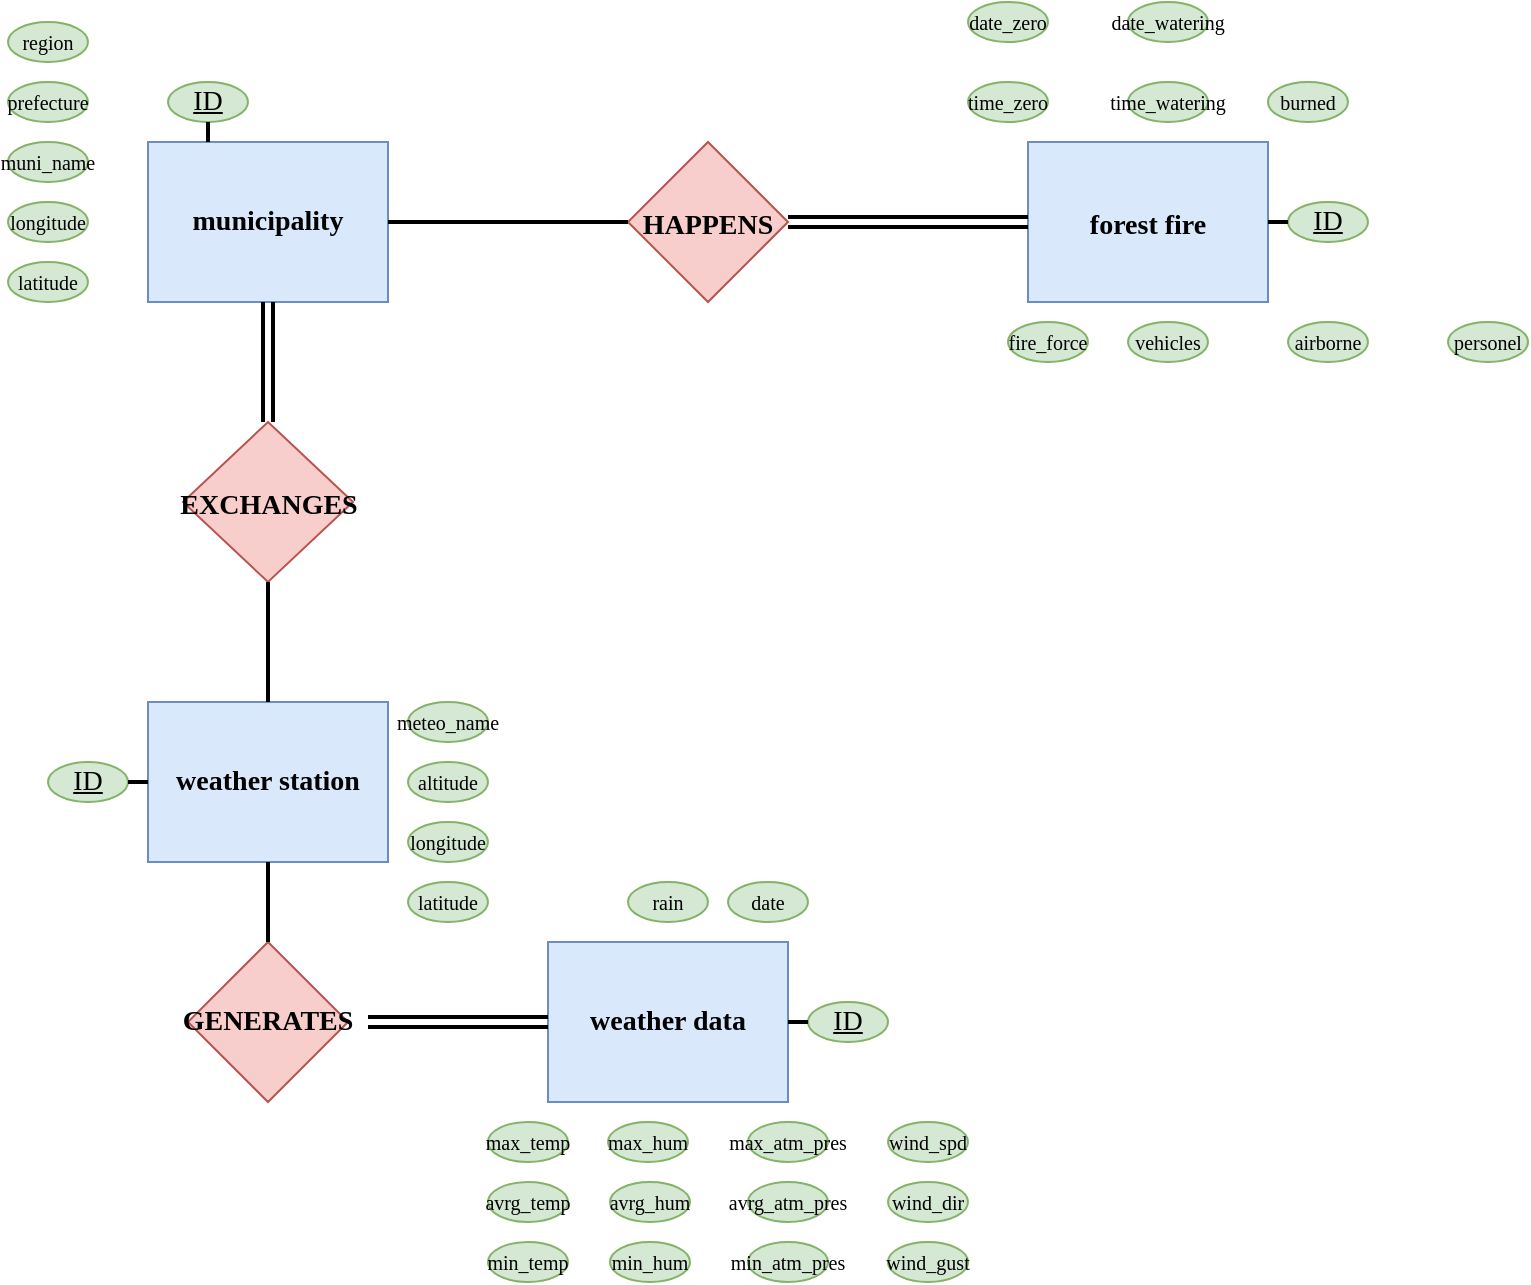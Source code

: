 <mxfile version="20.6.2"><diagram id="WWY81_JtuqOu2J2RoEmf" name="Page-1"><mxGraphModel dx="1151" dy="637" grid="1" gridSize="10" guides="1" tooltips="1" connect="1" arrows="1" fold="1" page="1" pageScale="1" pageWidth="850" pageHeight="1100" math="0" shadow="0"><root><mxCell id="0"/><mxCell id="1" parent="0"/><mxCell id="IWE4IvIM3m5MT6L9Yo8g-1" value="&lt;h2&gt;&lt;font style=&quot;font-size: 14px;&quot; face=&quot;Verdana&quot;&gt;forest fire&lt;/font&gt;&lt;/h2&gt;" style="rounded=0;whiteSpace=wrap;html=1;fillColor=#dae8fc;strokeColor=#6c8ebf;" parent="1" vertex="1"><mxGeometry x="560" y="120" width="120" height="80" as="geometry"/></mxCell><mxCell id="IWE4IvIM3m5MT6L9Yo8g-2" value="&lt;font face=&quot;Verdana&quot; style=&quot;font-size: 14px;&quot;&gt;&lt;b&gt;municipality&lt;/b&gt;&lt;/font&gt;" style="rounded=0;whiteSpace=wrap;html=1;fillColor=#dae8fc;strokeColor=#6c8ebf;" parent="1" vertex="1"><mxGeometry x="120" y="120" width="120" height="80" as="geometry"/></mxCell><mxCell id="IWE4IvIM3m5MT6L9Yo8g-3" value="&lt;b&gt;&lt;font face=&quot;Verdana&quot;&gt;&lt;font style=&quot;font-size: 14px;&quot;&gt;weather &lt;/font&gt;&lt;font style=&quot;font-size: 14px;&quot;&gt;station&lt;/font&gt;&lt;/font&gt;&lt;/b&gt;" style="rounded=0;whiteSpace=wrap;html=1;fillColor=#dae8fc;strokeColor=#6c8ebf;" parent="1" vertex="1"><mxGeometry x="120" y="400" width="120" height="80" as="geometry"/></mxCell><mxCell id="IWE4IvIM3m5MT6L9Yo8g-4" value="&lt;h2&gt;&lt;font face=&quot;Verdana&quot; style=&quot;font-size: 14px;&quot;&gt;HAPPENS&lt;/font&gt;&lt;/h2&gt;" style="rhombus;whiteSpace=wrap;html=1;fillColor=#f8cecc;strokeColor=#b85450;" parent="1" vertex="1"><mxGeometry x="360" y="120" width="80" height="80" as="geometry"/></mxCell><mxCell id="IWE4IvIM3m5MT6L9Yo8g-6" value="&lt;h2&gt;&lt;font style=&quot;font-size: 14px;&quot; face=&quot;Verdana&quot;&gt;EXCHANGES&lt;/font&gt;&lt;/h2&gt;" style="rhombus;whiteSpace=wrap;html=1;fillColor=#f8cecc;strokeColor=#b85450;" parent="1" vertex="1"><mxGeometry x="137.5" y="260" width="85" height="80" as="geometry"/></mxCell><mxCell id="IWE4IvIM3m5MT6L9Yo8g-7" value="&lt;b style=&quot;&quot;&gt;&lt;font face=&quot;Verdana&quot; style=&quot;font-size: 14px;&quot;&gt;GENERATES&lt;/font&gt;&lt;/b&gt;" style="rhombus;whiteSpace=wrap;html=1;fillColor=#f8cecc;strokeColor=#b85450;" parent="1" vertex="1"><mxGeometry x="140" y="520" width="80" height="80" as="geometry"/></mxCell><mxCell id="IWE4IvIM3m5MT6L9Yo8g-8" value="&lt;font color=&quot;#000000&quot;&gt;&lt;b&gt;weather data&lt;/b&gt;&lt;/font&gt;" style="rounded=0;whiteSpace=wrap;html=1;labelBackgroundColor=none;fontFamily=Verdana;fontSize=14;fillColor=#dae8fc;strokeColor=#6c8ebf;" parent="1" vertex="1"><mxGeometry x="320" y="520" width="120" height="80" as="geometry"/></mxCell><mxCell id="f_Eok9SNf_XsYcOHeP-y-2" style="edgeStyle=orthogonalEdgeStyle;rounded=0;orthogonalLoop=1;jettySize=auto;html=1;exitX=0.5;exitY=1;exitDx=0;exitDy=0;fontFamily=Verdana;fontSize=14;" edge="1" parent="1" source="IWE4IvIM3m5MT6L9Yo8g-2" target="IWE4IvIM3m5MT6L9Yo8g-2"><mxGeometry relative="1" as="geometry"/></mxCell><mxCell id="f_Eok9SNf_XsYcOHeP-y-4" style="edgeStyle=orthogonalEdgeStyle;rounded=0;orthogonalLoop=1;jettySize=auto;html=1;exitX=0.5;exitY=1;exitDx=0;exitDy=0;fontFamily=Verdana;fontSize=14;" edge="1" parent="1" source="IWE4IvIM3m5MT6L9Yo8g-2" target="IWE4IvIM3m5MT6L9Yo8g-2"><mxGeometry relative="1" as="geometry"/></mxCell><mxCell id="f_Eok9SNf_XsYcOHeP-y-6" value="" style="endArrow=none;html=1;rounded=0;fontFamily=Verdana;fontSize=14;entryX=0.5;entryY=0;entryDx=0;entryDy=0;exitX=0.5;exitY=1;exitDx=0;exitDy=0;strokeWidth=2;" edge="1" parent="1" source="IWE4IvIM3m5MT6L9Yo8g-6" target="IWE4IvIM3m5MT6L9Yo8g-3"><mxGeometry width="50" height="50" relative="1" as="geometry"><mxPoint x="480" y="410" as="sourcePoint"/><mxPoint x="530" y="360" as="targetPoint"/></mxGeometry></mxCell><mxCell id="f_Eok9SNf_XsYcOHeP-y-8" value="" style="shape=link;html=1;rounded=0;fontFamily=Verdana;fontSize=14;entryX=0.5;entryY=1;entryDx=0;entryDy=0;exitX=0.5;exitY=0;exitDx=0;exitDy=0;strokeWidth=2;" edge="1" parent="1" source="IWE4IvIM3m5MT6L9Yo8g-6" target="IWE4IvIM3m5MT6L9Yo8g-2"><mxGeometry width="100" relative="1" as="geometry"><mxPoint x="240" y="250" as="sourcePoint"/><mxPoint x="340" y="250" as="targetPoint"/></mxGeometry></mxCell><mxCell id="f_Eok9SNf_XsYcOHeP-y-9" value="" style="endArrow=none;html=1;rounded=0;strokeWidth=2;fontFamily=Verdana;fontSize=14;entryX=1;entryY=0.5;entryDx=0;entryDy=0;exitX=0;exitY=0.5;exitDx=0;exitDy=0;" edge="1" parent="1" source="IWE4IvIM3m5MT6L9Yo8g-4" target="IWE4IvIM3m5MT6L9Yo8g-2"><mxGeometry width="50" height="50" relative="1" as="geometry"><mxPoint x="480" y="410" as="sourcePoint"/><mxPoint x="530" y="360" as="targetPoint"/></mxGeometry></mxCell><mxCell id="f_Eok9SNf_XsYcOHeP-y-10" value="" style="shape=link;html=1;rounded=0;strokeWidth=2;fontFamily=Verdana;fontSize=14;exitX=1;exitY=0.5;exitDx=0;exitDy=0;entryX=0;entryY=0.5;entryDx=0;entryDy=0;" edge="1" parent="1" source="IWE4IvIM3m5MT6L9Yo8g-4" target="IWE4IvIM3m5MT6L9Yo8g-1"><mxGeometry width="100" relative="1" as="geometry"><mxPoint x="450" y="160" as="sourcePoint"/><mxPoint x="550" y="160" as="targetPoint"/></mxGeometry></mxCell><mxCell id="f_Eok9SNf_XsYcOHeP-y-11" value="" style="shape=link;html=1;rounded=0;strokeWidth=2;fontFamily=Verdana;fontSize=14;entryX=0;entryY=0.5;entryDx=0;entryDy=0;" edge="1" parent="1" target="IWE4IvIM3m5MT6L9Yo8g-8"><mxGeometry width="100" relative="1" as="geometry"><mxPoint x="230" y="560" as="sourcePoint"/><mxPoint x="300" y="560" as="targetPoint"/></mxGeometry></mxCell><mxCell id="f_Eok9SNf_XsYcOHeP-y-13" value="" style="endArrow=none;html=1;rounded=0;strokeWidth=2;fontFamily=Verdana;fontSize=14;entryX=0.5;entryY=1;entryDx=0;entryDy=0;" edge="1" parent="1" target="IWE4IvIM3m5MT6L9Yo8g-3"><mxGeometry width="50" height="50" relative="1" as="geometry"><mxPoint x="180" y="520" as="sourcePoint"/><mxPoint x="200" y="480" as="targetPoint"/></mxGeometry></mxCell><mxCell id="f_Eok9SNf_XsYcOHeP-y-14" value="ID" style="ellipse;whiteSpace=wrap;html=1;fontFamily=Verdana;fontSize=14;fontStyle=4;fillColor=#d5e8d4;strokeColor=#82b366;" vertex="1" parent="1"><mxGeometry x="130" y="90" width="40" height="20" as="geometry"/></mxCell><mxCell id="f_Eok9SNf_XsYcOHeP-y-16" value="" style="endArrow=none;html=1;rounded=0;strokeWidth=2;fontFamily=Verdana;fontSize=14;entryX=0.5;entryY=1;entryDx=0;entryDy=0;exitX=0.25;exitY=0;exitDx=0;exitDy=0;" edge="1" parent="1" source="IWE4IvIM3m5MT6L9Yo8g-2" target="f_Eok9SNf_XsYcOHeP-y-14"><mxGeometry width="50" height="50" relative="1" as="geometry"><mxPoint x="20" y="140" as="sourcePoint"/><mxPoint x="70" y="90" as="targetPoint"/></mxGeometry></mxCell><mxCell id="f_Eok9SNf_XsYcOHeP-y-17" value="ID" style="ellipse;whiteSpace=wrap;html=1;fontFamily=Verdana;fontSize=14;fontStyle=4;fillColor=#d5e8d4;strokeColor=#82b366;" vertex="1" parent="1"><mxGeometry x="690" y="150" width="40" height="20" as="geometry"/></mxCell><mxCell id="f_Eok9SNf_XsYcOHeP-y-18" value="ID" style="ellipse;whiteSpace=wrap;html=1;fontFamily=Verdana;fontSize=14;fontStyle=4;fillColor=#d5e8d4;strokeColor=#82b366;" vertex="1" parent="1"><mxGeometry x="70" y="430" width="40" height="20" as="geometry"/></mxCell><mxCell id="f_Eok9SNf_XsYcOHeP-y-19" value="ID" style="ellipse;whiteSpace=wrap;html=1;fontFamily=Verdana;fontSize=14;fontStyle=4;fillColor=#d5e8d4;strokeColor=#82b366;" vertex="1" parent="1"><mxGeometry x="450" y="550" width="40" height="20" as="geometry"/></mxCell><mxCell id="f_Eok9SNf_XsYcOHeP-y-20" value="" style="endArrow=none;html=1;rounded=0;strokeWidth=2;fontFamily=Verdana;fontSize=14;entryX=0;entryY=0.5;entryDx=0;entryDy=0;exitX=1;exitY=0.5;exitDx=0;exitDy=0;" edge="1" parent="1" source="IWE4IvIM3m5MT6L9Yo8g-1" target="f_Eok9SNf_XsYcOHeP-y-17"><mxGeometry width="50" height="50" relative="1" as="geometry"><mxPoint x="670" y="260" as="sourcePoint"/><mxPoint x="720" y="210" as="targetPoint"/></mxGeometry></mxCell><mxCell id="f_Eok9SNf_XsYcOHeP-y-21" value="" style="endArrow=none;html=1;rounded=0;strokeWidth=2;fontFamily=Verdana;fontSize=14;entryX=1;entryY=0.5;entryDx=0;entryDy=0;exitX=0;exitY=0.5;exitDx=0;exitDy=0;" edge="1" parent="1" source="IWE4IvIM3m5MT6L9Yo8g-3" target="f_Eok9SNf_XsYcOHeP-y-18"><mxGeometry width="50" height="50" relative="1" as="geometry"><mxPoint x="40" y="530" as="sourcePoint"/><mxPoint x="90" y="480" as="targetPoint"/></mxGeometry></mxCell><mxCell id="f_Eok9SNf_XsYcOHeP-y-22" value="" style="endArrow=none;html=1;rounded=0;strokeWidth=2;fontFamily=Verdana;fontSize=14;exitX=0;exitY=0.5;exitDx=0;exitDy=0;entryX=1;entryY=0.5;entryDx=0;entryDy=0;" edge="1" parent="1" source="f_Eok9SNf_XsYcOHeP-y-19" target="IWE4IvIM3m5MT6L9Yo8g-8"><mxGeometry width="50" height="50" relative="1" as="geometry"><mxPoint x="490" y="540" as="sourcePoint"/><mxPoint x="540" y="490" as="targetPoint"/></mxGeometry></mxCell><mxCell id="f_Eok9SNf_XsYcOHeP-y-23" value="&lt;font size=&quot;1&quot;&gt;time_zero&lt;/font&gt;" style="ellipse;whiteSpace=wrap;html=1;fontFamily=Verdana;fontSize=14;fontStyle=0;fillColor=#d5e8d4;strokeColor=#82b366;" vertex="1" parent="1"><mxGeometry x="530" y="90" width="40" height="20" as="geometry"/></mxCell><mxCell id="f_Eok9SNf_XsYcOHeP-y-24" value="&lt;font size=&quot;1&quot;&gt;date_zero&lt;/font&gt;" style="ellipse;whiteSpace=wrap;html=1;fontFamily=Verdana;fontSize=14;fontStyle=0;fillColor=#d5e8d4;strokeColor=#82b366;" vertex="1" parent="1"><mxGeometry x="530" y="50" width="40" height="20" as="geometry"/></mxCell><mxCell id="f_Eok9SNf_XsYcOHeP-y-25" value="&lt;font size=&quot;1&quot;&gt;time_watering&lt;br&gt;&lt;/font&gt;" style="ellipse;whiteSpace=wrap;html=1;fontFamily=Verdana;fontSize=14;fontStyle=0;fillColor=#d5e8d4;strokeColor=#82b366;" vertex="1" parent="1"><mxGeometry x="610" y="90" width="40" height="20" as="geometry"/></mxCell><mxCell id="f_Eok9SNf_XsYcOHeP-y-78" value="&lt;font size=&quot;1&quot;&gt;date_watering&lt;br&gt;&lt;/font&gt;" style="ellipse;whiteSpace=wrap;html=1;fontFamily=Verdana;fontSize=14;fontStyle=0;fillColor=#d5e8d4;strokeColor=#82b366;" vertex="1" parent="1"><mxGeometry x="610" y="50" width="40" height="20" as="geometry"/></mxCell><mxCell id="f_Eok9SNf_XsYcOHeP-y-79" value="&lt;font size=&quot;1&quot;&gt;burned&lt;br&gt;&lt;/font&gt;" style="ellipse;whiteSpace=wrap;html=1;fontFamily=Verdana;fontSize=14;fontStyle=0;fillColor=#d5e8d4;strokeColor=#82b366;" vertex="1" parent="1"><mxGeometry x="680" y="90" width="40" height="20" as="geometry"/></mxCell><mxCell id="f_Eok9SNf_XsYcOHeP-y-80" value="&lt;font size=&quot;1&quot;&gt;personel&lt;br&gt;&lt;/font&gt;" style="ellipse;whiteSpace=wrap;html=1;fontFamily=Verdana;fontSize=14;fontStyle=0;fillColor=#d5e8d4;strokeColor=#82b366;" vertex="1" parent="1"><mxGeometry x="770" y="210" width="40" height="20" as="geometry"/></mxCell><mxCell id="f_Eok9SNf_XsYcOHeP-y-81" value="&lt;font size=&quot;1&quot;&gt;vehicles&lt;br&gt;&lt;/font&gt;" style="ellipse;whiteSpace=wrap;html=1;fontFamily=Verdana;fontSize=14;fontStyle=0;fillColor=#d5e8d4;strokeColor=#82b366;" vertex="1" parent="1"><mxGeometry x="610" y="210" width="40" height="20" as="geometry"/></mxCell><mxCell id="f_Eok9SNf_XsYcOHeP-y-82" value="&lt;font size=&quot;1&quot;&gt;airborne&lt;br&gt;&lt;/font&gt;" style="ellipse;whiteSpace=wrap;html=1;fontFamily=Verdana;fontSize=14;fontStyle=0;fillColor=#d5e8d4;strokeColor=#82b366;" vertex="1" parent="1"><mxGeometry x="690" y="210" width="40" height="20" as="geometry"/></mxCell><mxCell id="f_Eok9SNf_XsYcOHeP-y-85" value="&lt;font size=&quot;1&quot;&gt;region&lt;/font&gt;" style="ellipse;whiteSpace=wrap;html=1;fontFamily=Verdana;fontSize=14;fontStyle=0;fillColor=#d5e8d4;strokeColor=#82b366;" vertex="1" parent="1"><mxGeometry x="50" y="60" width="40" height="20" as="geometry"/></mxCell><mxCell id="f_Eok9SNf_XsYcOHeP-y-86" value="&lt;font size=&quot;1&quot;&gt;prefecture&lt;br&gt;&lt;/font&gt;" style="ellipse;whiteSpace=wrap;html=1;fontFamily=Verdana;fontSize=14;fontStyle=0;fillColor=#d5e8d4;strokeColor=#82b366;" vertex="1" parent="1"><mxGeometry x="50" y="90" width="40" height="20" as="geometry"/></mxCell><mxCell id="f_Eok9SNf_XsYcOHeP-y-87" value="&lt;font size=&quot;1&quot;&gt;longitude&lt;br&gt;&lt;/font&gt;" style="ellipse;whiteSpace=wrap;html=1;fontFamily=Verdana;fontSize=14;fontStyle=0;fillColor=#d5e8d4;strokeColor=#82b366;" vertex="1" parent="1"><mxGeometry x="50" y="150" width="40" height="20" as="geometry"/></mxCell><mxCell id="f_Eok9SNf_XsYcOHeP-y-88" value="&lt;font size=&quot;1&quot;&gt;muni_name&lt;br&gt;&lt;/font&gt;" style="ellipse;whiteSpace=wrap;html=1;fontFamily=Verdana;fontSize=14;fontStyle=0;fillColor=#d5e8d4;strokeColor=#82b366;" vertex="1" parent="1"><mxGeometry x="50" y="120" width="40" height="20" as="geometry"/></mxCell><mxCell id="f_Eok9SNf_XsYcOHeP-y-89" value="&lt;font size=&quot;1&quot;&gt;latitude&lt;br&gt;&lt;/font&gt;" style="ellipse;whiteSpace=wrap;html=1;fontFamily=Verdana;fontSize=14;fontStyle=0;fillColor=#d5e8d4;strokeColor=#82b366;" vertex="1" parent="1"><mxGeometry x="50" y="180" width="40" height="20" as="geometry"/></mxCell><mxCell id="f_Eok9SNf_XsYcOHeP-y-90" value="&lt;font size=&quot;1&quot;&gt;meteo_name&lt;/font&gt;" style="ellipse;whiteSpace=wrap;html=1;fontFamily=Verdana;fontSize=14;fontStyle=0;fillColor=#d5e8d4;strokeColor=#82b366;" vertex="1" parent="1"><mxGeometry x="250" y="400" width="40" height="20" as="geometry"/></mxCell><mxCell id="f_Eok9SNf_XsYcOHeP-y-92" value="&lt;font size=&quot;1&quot;&gt;longitude&lt;br&gt;&lt;/font&gt;" style="ellipse;whiteSpace=wrap;html=1;fontFamily=Verdana;fontSize=14;fontStyle=0;fillColor=#d5e8d4;strokeColor=#82b366;" vertex="1" parent="1"><mxGeometry x="250" y="460" width="40" height="20" as="geometry"/></mxCell><mxCell id="f_Eok9SNf_XsYcOHeP-y-93" value="&lt;font size=&quot;1&quot;&gt;altitude&lt;br&gt;&lt;/font&gt;" style="ellipse;whiteSpace=wrap;html=1;fontFamily=Verdana;fontSize=14;fontStyle=0;fillColor=#d5e8d4;strokeColor=#82b366;" vertex="1" parent="1"><mxGeometry x="250" y="430" width="40" height="20" as="geometry"/></mxCell><mxCell id="f_Eok9SNf_XsYcOHeP-y-94" value="&lt;font size=&quot;1&quot;&gt;latitude&lt;br&gt;&lt;/font&gt;" style="ellipse;whiteSpace=wrap;html=1;fontFamily=Verdana;fontSize=14;fontStyle=0;fillColor=#d5e8d4;strokeColor=#82b366;" vertex="1" parent="1"><mxGeometry x="250" y="490" width="40" height="20" as="geometry"/></mxCell><mxCell id="f_Eok9SNf_XsYcOHeP-y-116" value="&lt;font size=&quot;1&quot;&gt;max_temp&lt;br&gt;&lt;/font&gt;" style="ellipse;whiteSpace=wrap;html=1;fontFamily=Verdana;fontSize=14;fontStyle=0;fillColor=#d5e8d4;strokeColor=#82b366;" vertex="1" parent="1"><mxGeometry x="290" y="610" width="40" height="20" as="geometry"/></mxCell><mxCell id="f_Eok9SNf_XsYcOHeP-y-118" value="&lt;font size=&quot;1&quot;&gt;avrg_temp&lt;br&gt;&lt;/font&gt;" style="ellipse;whiteSpace=wrap;html=1;fontFamily=Verdana;fontSize=14;fontStyle=0;fillColor=#d5e8d4;strokeColor=#82b366;" vertex="1" parent="1"><mxGeometry x="290" y="640" width="40" height="20" as="geometry"/></mxCell><mxCell id="f_Eok9SNf_XsYcOHeP-y-119" value="&lt;font size=&quot;1&quot;&gt;min_temp&lt;br&gt;&lt;/font&gt;" style="ellipse;whiteSpace=wrap;html=1;fontFamily=Verdana;fontSize=14;fontStyle=0;fillColor=#d5e8d4;strokeColor=#82b366;" vertex="1" parent="1"><mxGeometry x="290" y="670" width="40" height="20" as="geometry"/></mxCell><mxCell id="f_Eok9SNf_XsYcOHeP-y-120" value="&lt;font size=&quot;1&quot;&gt;max_hum&lt;br&gt;&lt;/font&gt;" style="ellipse;whiteSpace=wrap;html=1;fontFamily=Verdana;fontSize=14;fontStyle=0;fillColor=#d5e8d4;strokeColor=#82b366;" vertex="1" parent="1"><mxGeometry x="350" y="610" width="40" height="20" as="geometry"/></mxCell><mxCell id="f_Eok9SNf_XsYcOHeP-y-121" value="&lt;font size=&quot;1&quot;&gt;avrg_hum&lt;br&gt;&lt;/font&gt;" style="ellipse;whiteSpace=wrap;html=1;fontFamily=Verdana;fontSize=14;fontStyle=0;fillColor=#d5e8d4;strokeColor=#82b366;" vertex="1" parent="1"><mxGeometry x="351" y="640" width="40" height="20" as="geometry"/></mxCell><mxCell id="f_Eok9SNf_XsYcOHeP-y-122" value="&lt;font size=&quot;1&quot;&gt;min_hum&lt;br&gt;&lt;/font&gt;" style="ellipse;whiteSpace=wrap;html=1;fontFamily=Verdana;fontSize=14;fontStyle=0;fillColor=#d5e8d4;strokeColor=#82b366;" vertex="1" parent="1"><mxGeometry x="351" y="670" width="40" height="20" as="geometry"/></mxCell><mxCell id="f_Eok9SNf_XsYcOHeP-y-123" value="&lt;font size=&quot;1&quot;&gt;max_atm_pres&lt;br&gt;&lt;/font&gt;" style="ellipse;whiteSpace=wrap;html=1;fontFamily=Verdana;fontSize=14;fontStyle=0;fillColor=#d5e8d4;strokeColor=#82b366;" vertex="1" parent="1"><mxGeometry x="420" y="610" width="40" height="20" as="geometry"/></mxCell><mxCell id="f_Eok9SNf_XsYcOHeP-y-124" value="&lt;font size=&quot;1&quot;&gt;avrg_atm_pres&lt;br&gt;&lt;/font&gt;" style="ellipse;whiteSpace=wrap;html=1;fontFamily=Verdana;fontSize=14;fontStyle=0;fillColor=#d5e8d4;strokeColor=#82b366;" vertex="1" parent="1"><mxGeometry x="420" y="640" width="40" height="20" as="geometry"/></mxCell><mxCell id="f_Eok9SNf_XsYcOHeP-y-125" value="&lt;font size=&quot;1&quot;&gt;min_atm_pres&lt;br&gt;&lt;/font&gt;" style="ellipse;whiteSpace=wrap;html=1;fontFamily=Verdana;fontSize=14;fontStyle=0;fillColor=#d5e8d4;strokeColor=#82b366;" vertex="1" parent="1"><mxGeometry x="420" y="670" width="40" height="20" as="geometry"/></mxCell><mxCell id="f_Eok9SNf_XsYcOHeP-y-126" value="&lt;font size=&quot;1&quot;&gt;wind_spd&lt;br&gt;&lt;/font&gt;" style="ellipse;whiteSpace=wrap;html=1;fontFamily=Verdana;fontSize=14;fontStyle=0;fillColor=#d5e8d4;strokeColor=#82b366;" vertex="1" parent="1"><mxGeometry x="490" y="610" width="40" height="20" as="geometry"/></mxCell><mxCell id="f_Eok9SNf_XsYcOHeP-y-127" value="&lt;font size=&quot;1&quot;&gt;wind_dir&lt;br&gt;&lt;/font&gt;" style="ellipse;whiteSpace=wrap;html=1;fontFamily=Verdana;fontSize=14;fontStyle=0;fillColor=#d5e8d4;strokeColor=#82b366;" vertex="1" parent="1"><mxGeometry x="490" y="640" width="40" height="20" as="geometry"/></mxCell><mxCell id="f_Eok9SNf_XsYcOHeP-y-128" value="&lt;font size=&quot;1&quot;&gt;wind_gust&lt;br&gt;&lt;/font&gt;" style="ellipse;whiteSpace=wrap;html=1;fontFamily=Verdana;fontSize=14;fontStyle=0;fillColor=#d5e8d4;strokeColor=#82b366;" vertex="1" parent="1"><mxGeometry x="490" y="670" width="40" height="20" as="geometry"/></mxCell><mxCell id="f_Eok9SNf_XsYcOHeP-y-129" value="&lt;font size=&quot;1&quot;&gt;rain&lt;br&gt;&lt;/font&gt;" style="ellipse;whiteSpace=wrap;html=1;fontFamily=Verdana;fontSize=14;fontStyle=0;fillColor=#d5e8d4;strokeColor=#82b366;" vertex="1" parent="1"><mxGeometry x="360" y="490" width="40" height="20" as="geometry"/></mxCell><mxCell id="f_Eok9SNf_XsYcOHeP-y-130" value="&lt;font size=&quot;1&quot;&gt;date&lt;br&gt;&lt;/font&gt;" style="ellipse;whiteSpace=wrap;html=1;fontFamily=Verdana;fontSize=14;fontStyle=0;fillColor=#d5e8d4;strokeColor=#82b366;" vertex="1" parent="1"><mxGeometry x="410" y="490" width="40" height="20" as="geometry"/></mxCell><mxCell id="f_Eok9SNf_XsYcOHeP-y-131" value="&lt;font size=&quot;1&quot;&gt;fire_force&lt;br&gt;&lt;/font&gt;" style="ellipse;whiteSpace=wrap;html=1;fontFamily=Verdana;fontSize=14;fontStyle=0;fillColor=#d5e8d4;strokeColor=#82b366;" vertex="1" parent="1"><mxGeometry x="550" y="210" width="40" height="20" as="geometry"/></mxCell></root></mxGraphModel></diagram></mxfile>